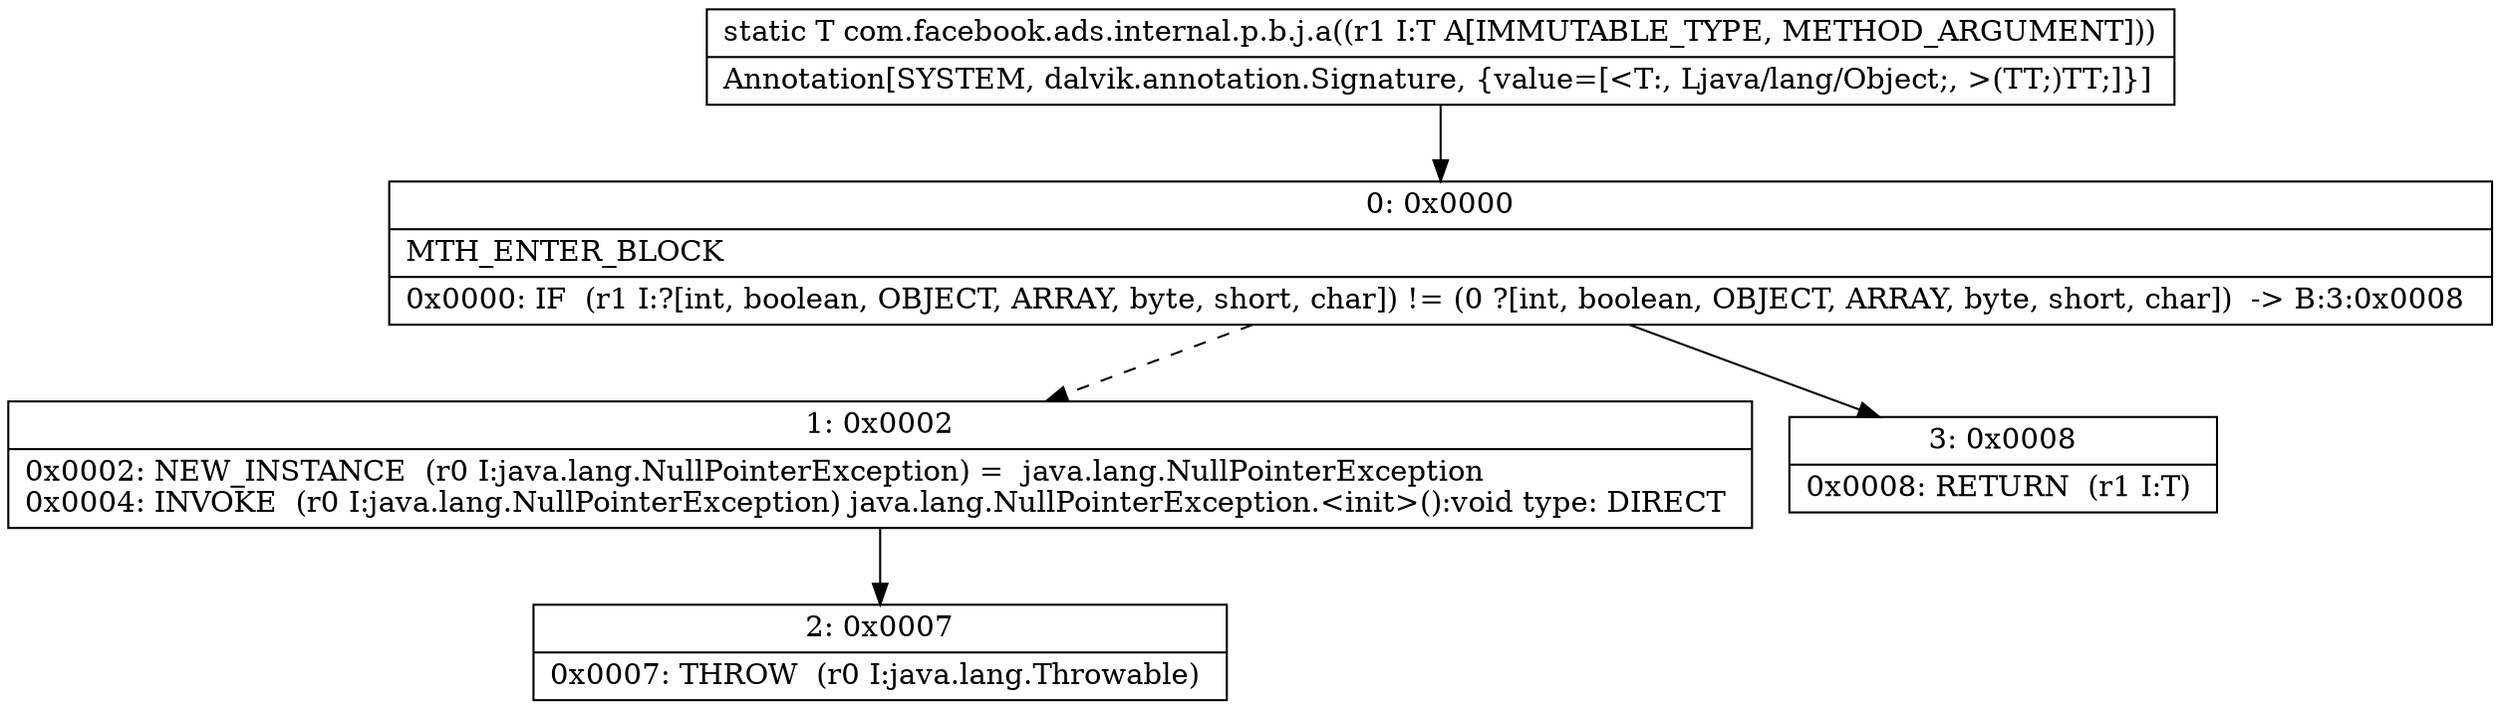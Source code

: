digraph "CFG forcom.facebook.ads.internal.p.b.j.a(Ljava\/lang\/Object;)Ljava\/lang\/Object;" {
Node_0 [shape=record,label="{0\:\ 0x0000|MTH_ENTER_BLOCK\l|0x0000: IF  (r1 I:?[int, boolean, OBJECT, ARRAY, byte, short, char]) != (0 ?[int, boolean, OBJECT, ARRAY, byte, short, char])  \-\> B:3:0x0008 \l}"];
Node_1 [shape=record,label="{1\:\ 0x0002|0x0002: NEW_INSTANCE  (r0 I:java.lang.NullPointerException) =  java.lang.NullPointerException \l0x0004: INVOKE  (r0 I:java.lang.NullPointerException) java.lang.NullPointerException.\<init\>():void type: DIRECT \l}"];
Node_2 [shape=record,label="{2\:\ 0x0007|0x0007: THROW  (r0 I:java.lang.Throwable) \l}"];
Node_3 [shape=record,label="{3\:\ 0x0008|0x0008: RETURN  (r1 I:T) \l}"];
MethodNode[shape=record,label="{static T com.facebook.ads.internal.p.b.j.a((r1 I:T A[IMMUTABLE_TYPE, METHOD_ARGUMENT]))  | Annotation[SYSTEM, dalvik.annotation.Signature, \{value=[\<T:, Ljava\/lang\/Object;, \>(TT;)TT;]\}]\l}"];
MethodNode -> Node_0;
Node_0 -> Node_1[style=dashed];
Node_0 -> Node_3;
Node_1 -> Node_2;
}

